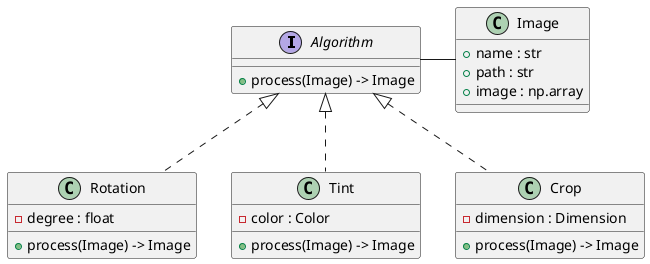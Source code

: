 @startuml classes

interface Algorithm
{
    +process(Image) -> Image
}

class Rotation
{
    -degree : float
    +process(Image) -> Image
}

class Tint
{
    -color : Color
    +process(Image) -> Image
}

class Crop
{
    {field}-dimension : Dimension
    +process(Image) -> Image
}

class Image
{
    +name : str
    +path : str
    +image : np.array
}

Algorithm - Image
Algorithm <|.. Rotation
Algorithm <|.. Tint
Algorithm <|.. Crop



@enduml